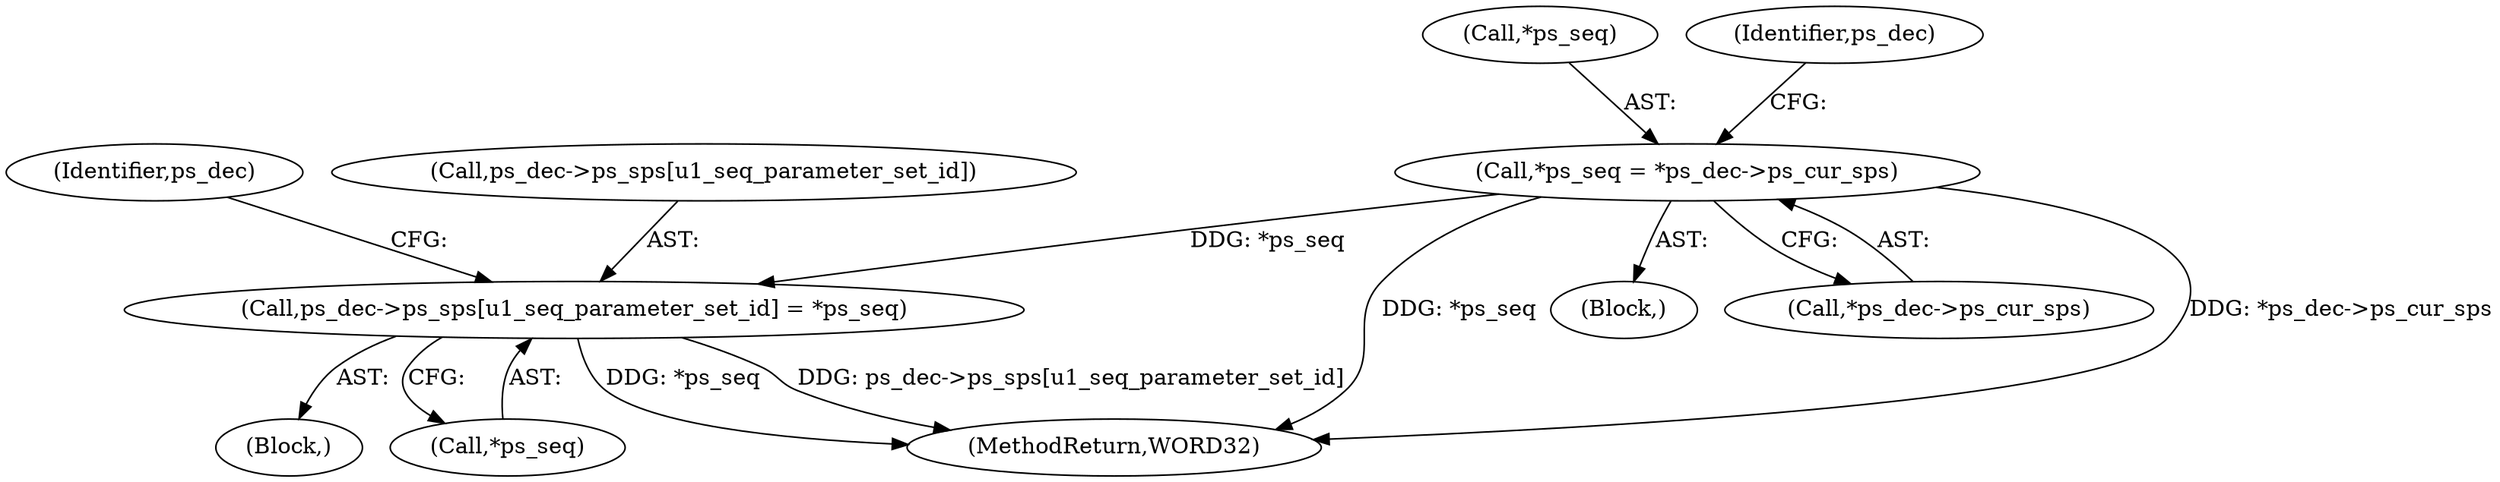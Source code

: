 digraph "0_Android_42cf02965b11c397dd37a0063e683cef005bc0ae@pointer" {
"1000326" [label="(Call,*ps_seq = *ps_dec->ps_cur_sps)"];
"1001457" [label="(Call,ps_dec->ps_sps[u1_seq_parameter_set_id] = *ps_seq)"];
"1001457" [label="(Call,ps_dec->ps_sps[u1_seq_parameter_set_id] = *ps_seq)"];
"1001477" [label="(MethodReturn,WORD32)"];
"1000325" [label="(Block,)"];
"1000327" [label="(Call,*ps_seq)"];
"1000166" [label="(Block,)"];
"1000326" [label="(Call,*ps_seq = *ps_dec->ps_cur_sps)"];
"1000337" [label="(Identifier,ps_dec)"];
"1000329" [label="(Call,*ps_dec->ps_cur_sps)"];
"1001463" [label="(Call,*ps_seq)"];
"1001467" [label="(Identifier,ps_dec)"];
"1001458" [label="(Call,ps_dec->ps_sps[u1_seq_parameter_set_id])"];
"1000326" -> "1000325"  [label="AST: "];
"1000326" -> "1000329"  [label="CFG: "];
"1000327" -> "1000326"  [label="AST: "];
"1000329" -> "1000326"  [label="AST: "];
"1000337" -> "1000326"  [label="CFG: "];
"1000326" -> "1001477"  [label="DDG: *ps_dec->ps_cur_sps"];
"1000326" -> "1001477"  [label="DDG: *ps_seq"];
"1000326" -> "1001457"  [label="DDG: *ps_seq"];
"1001457" -> "1000166"  [label="AST: "];
"1001457" -> "1001463"  [label="CFG: "];
"1001458" -> "1001457"  [label="AST: "];
"1001463" -> "1001457"  [label="AST: "];
"1001467" -> "1001457"  [label="CFG: "];
"1001457" -> "1001477"  [label="DDG: *ps_seq"];
"1001457" -> "1001477"  [label="DDG: ps_dec->ps_sps[u1_seq_parameter_set_id]"];
}

